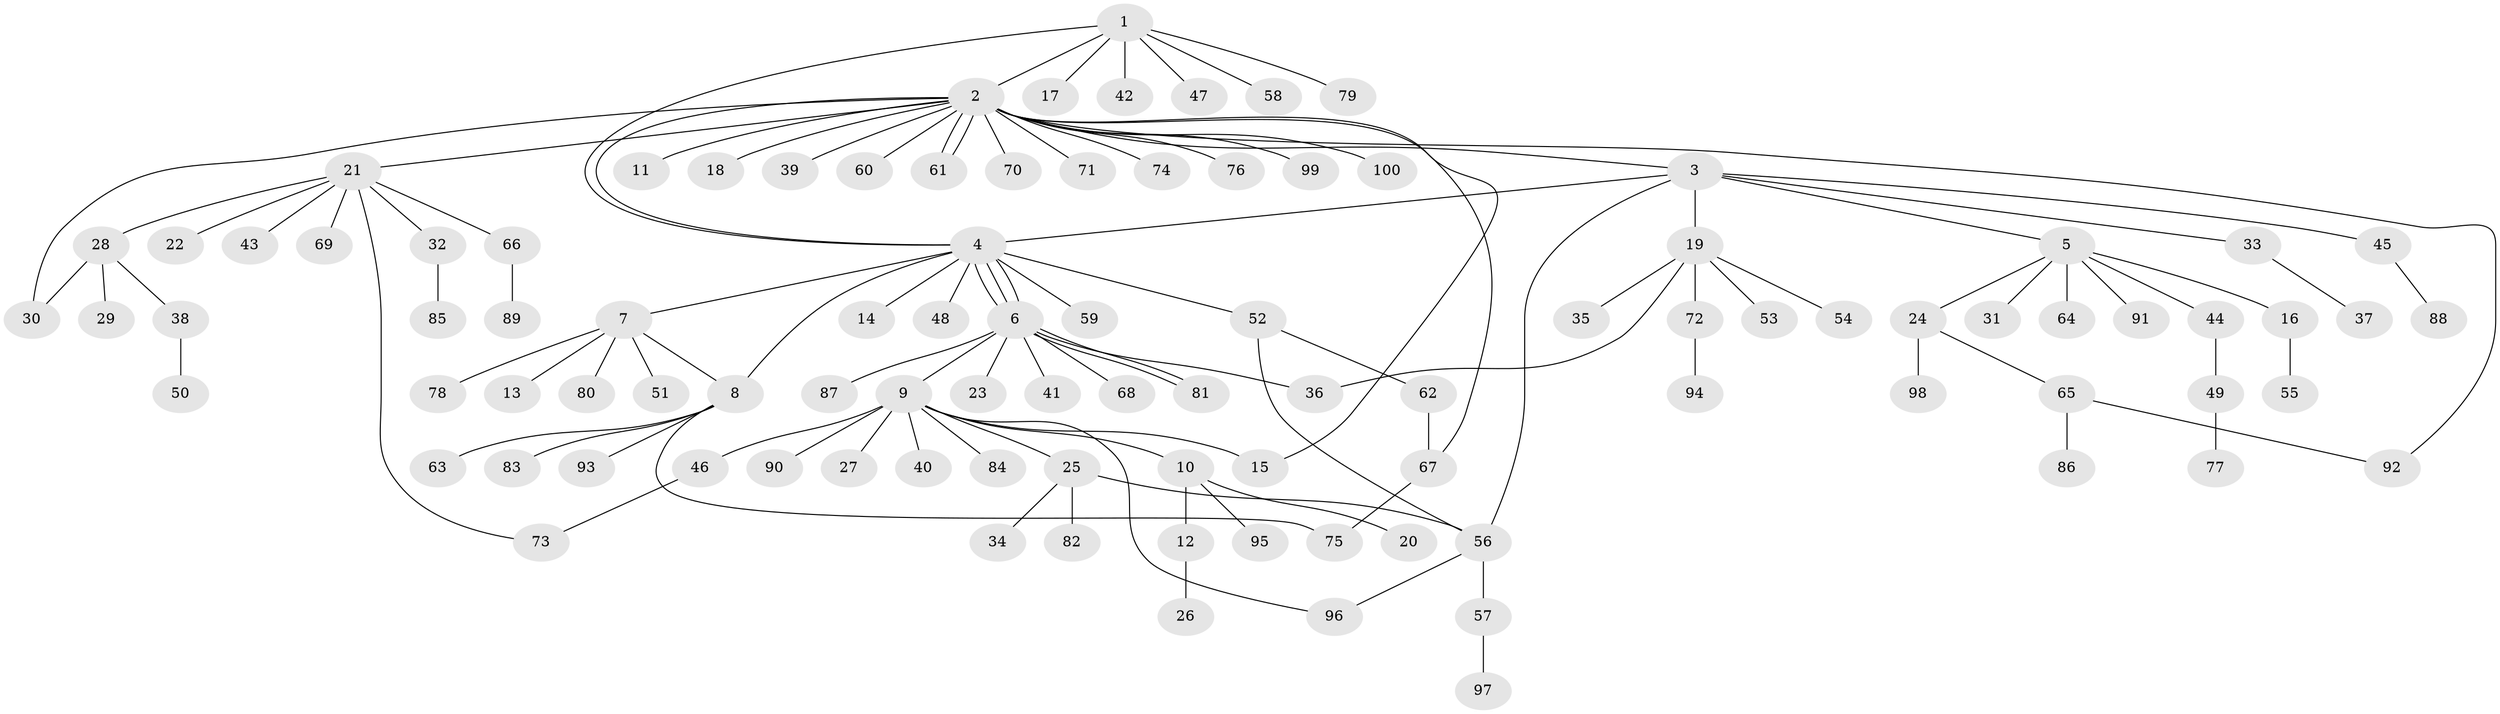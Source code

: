 // Generated by graph-tools (version 1.1) at 2025/11/02/21/25 10:11:09]
// undirected, 100 vertices, 116 edges
graph export_dot {
graph [start="1"]
  node [color=gray90,style=filled];
  1;
  2;
  3;
  4;
  5;
  6;
  7;
  8;
  9;
  10;
  11;
  12;
  13;
  14;
  15;
  16;
  17;
  18;
  19;
  20;
  21;
  22;
  23;
  24;
  25;
  26;
  27;
  28;
  29;
  30;
  31;
  32;
  33;
  34;
  35;
  36;
  37;
  38;
  39;
  40;
  41;
  42;
  43;
  44;
  45;
  46;
  47;
  48;
  49;
  50;
  51;
  52;
  53;
  54;
  55;
  56;
  57;
  58;
  59;
  60;
  61;
  62;
  63;
  64;
  65;
  66;
  67;
  68;
  69;
  70;
  71;
  72;
  73;
  74;
  75;
  76;
  77;
  78;
  79;
  80;
  81;
  82;
  83;
  84;
  85;
  86;
  87;
  88;
  89;
  90;
  91;
  92;
  93;
  94;
  95;
  96;
  97;
  98;
  99;
  100;
  1 -- 2;
  1 -- 4;
  1 -- 17;
  1 -- 42;
  1 -- 47;
  1 -- 58;
  1 -- 79;
  2 -- 3;
  2 -- 4;
  2 -- 11;
  2 -- 15;
  2 -- 18;
  2 -- 21;
  2 -- 30;
  2 -- 39;
  2 -- 60;
  2 -- 61;
  2 -- 61;
  2 -- 67;
  2 -- 70;
  2 -- 71;
  2 -- 74;
  2 -- 76;
  2 -- 92;
  2 -- 99;
  2 -- 100;
  3 -- 4;
  3 -- 5;
  3 -- 19;
  3 -- 33;
  3 -- 45;
  3 -- 56;
  4 -- 6;
  4 -- 6;
  4 -- 6;
  4 -- 7;
  4 -- 8;
  4 -- 14;
  4 -- 48;
  4 -- 52;
  4 -- 59;
  5 -- 16;
  5 -- 24;
  5 -- 31;
  5 -- 44;
  5 -- 64;
  5 -- 91;
  6 -- 9;
  6 -- 23;
  6 -- 36;
  6 -- 41;
  6 -- 68;
  6 -- 81;
  6 -- 81;
  6 -- 87;
  7 -- 8;
  7 -- 13;
  7 -- 51;
  7 -- 78;
  7 -- 80;
  8 -- 63;
  8 -- 75;
  8 -- 83;
  8 -- 93;
  9 -- 10;
  9 -- 15;
  9 -- 25;
  9 -- 27;
  9 -- 40;
  9 -- 46;
  9 -- 84;
  9 -- 90;
  9 -- 96;
  10 -- 12;
  10 -- 20;
  10 -- 95;
  12 -- 26;
  16 -- 55;
  19 -- 35;
  19 -- 36;
  19 -- 53;
  19 -- 54;
  19 -- 72;
  21 -- 22;
  21 -- 28;
  21 -- 32;
  21 -- 43;
  21 -- 66;
  21 -- 69;
  21 -- 73;
  24 -- 65;
  24 -- 98;
  25 -- 34;
  25 -- 56;
  25 -- 82;
  28 -- 29;
  28 -- 30;
  28 -- 38;
  32 -- 85;
  33 -- 37;
  38 -- 50;
  44 -- 49;
  45 -- 88;
  46 -- 73;
  49 -- 77;
  52 -- 56;
  52 -- 62;
  56 -- 57;
  56 -- 96;
  57 -- 97;
  62 -- 67;
  65 -- 86;
  65 -- 92;
  66 -- 89;
  67 -- 75;
  72 -- 94;
}
